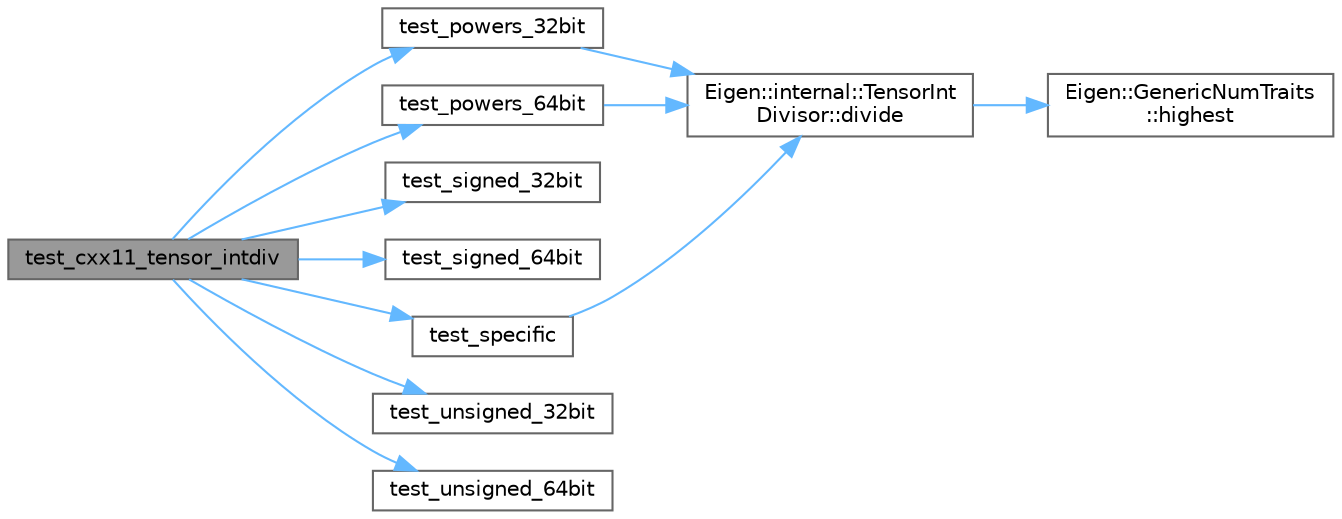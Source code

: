 digraph "test_cxx11_tensor_intdiv"
{
 // LATEX_PDF_SIZE
  bgcolor="transparent";
  edge [fontname=Helvetica,fontsize=10,labelfontname=Helvetica,labelfontsize=10];
  node [fontname=Helvetica,fontsize=10,shape=box,height=0.2,width=0.4];
  rankdir="LR";
  Node1 [id="Node000001",label="test_cxx11_tensor_intdiv",height=0.2,width=0.4,color="gray40", fillcolor="grey60", style="filled", fontcolor="black",tooltip=" "];
  Node1 -> Node2 [id="edge1_Node000001_Node000002",color="steelblue1",style="solid",tooltip=" "];
  Node2 [id="Node000002",label="test_powers_32bit",height=0.2,width=0.4,color="grey40", fillcolor="white", style="filled",URL="$cxx11__tensor__intdiv_8cpp.html#a761c5c3ecec598101abfe0c3fb975d18",tooltip=" "];
  Node2 -> Node3 [id="edge2_Node000002_Node000003",color="steelblue1",style="solid",tooltip=" "];
  Node3 [id="Node000003",label="Eigen::internal::TensorInt\lDivisor::divide",height=0.2,width=0.4,color="grey40", fillcolor="white", style="filled",URL="$struct_eigen_1_1internal_1_1_tensor_int_divisor.html#acf40e2247dd761488eec6c3871b228a4",tooltip=" "];
  Node3 -> Node4 [id="edge3_Node000003_Node000004",color="steelblue1",style="solid",tooltip=" "];
  Node4 [id="Node000004",label="Eigen::GenericNumTraits\l::highest",height=0.2,width=0.4,color="grey40", fillcolor="white", style="filled",URL="$struct_eigen_1_1_generic_num_traits.html#a65bdb77320d731419c061b91b8c4c5be",tooltip=" "];
  Node1 -> Node5 [id="edge4_Node000001_Node000005",color="steelblue1",style="solid",tooltip=" "];
  Node5 [id="Node000005",label="test_powers_64bit",height=0.2,width=0.4,color="grey40", fillcolor="white", style="filled",URL="$cxx11__tensor__intdiv_8cpp.html#a27d16648520536d46c31290abdb3e535",tooltip=" "];
  Node5 -> Node3 [id="edge5_Node000005_Node000003",color="steelblue1",style="solid",tooltip=" "];
  Node1 -> Node6 [id="edge6_Node000001_Node000006",color="steelblue1",style="solid",tooltip=" "];
  Node6 [id="Node000006",label="test_signed_32bit",height=0.2,width=0.4,color="grey40", fillcolor="white", style="filled",URL="$cxx11__tensor__intdiv_8cpp.html#a32f65b188e81b52971c6138b76b1d759",tooltip=" "];
  Node1 -> Node7 [id="edge7_Node000001_Node000007",color="steelblue1",style="solid",tooltip=" "];
  Node7 [id="Node000007",label="test_signed_64bit",height=0.2,width=0.4,color="grey40", fillcolor="white", style="filled",URL="$cxx11__tensor__intdiv_8cpp.html#ae5851e90bac8b5dd58e290d8c43a3f09",tooltip=" "];
  Node1 -> Node8 [id="edge8_Node000001_Node000008",color="steelblue1",style="solid",tooltip=" "];
  Node8 [id="Node000008",label="test_specific",height=0.2,width=0.4,color="grey40", fillcolor="white", style="filled",URL="$cxx11__tensor__intdiv_8cpp.html#a8dacd4aee566d2a727b9eb5e3b663388",tooltip=" "];
  Node8 -> Node3 [id="edge9_Node000008_Node000003",color="steelblue1",style="solid",tooltip=" "];
  Node1 -> Node9 [id="edge10_Node000001_Node000009",color="steelblue1",style="solid",tooltip=" "];
  Node9 [id="Node000009",label="test_unsigned_32bit",height=0.2,width=0.4,color="grey40", fillcolor="white", style="filled",URL="$cxx11__tensor__intdiv_8cpp.html#a7a58d6b15932e8f2e6f23cb593ad4a11",tooltip=" "];
  Node1 -> Node10 [id="edge11_Node000001_Node000010",color="steelblue1",style="solid",tooltip=" "];
  Node10 [id="Node000010",label="test_unsigned_64bit",height=0.2,width=0.4,color="grey40", fillcolor="white", style="filled",URL="$cxx11__tensor__intdiv_8cpp.html#a539304dd59d01898d6e51279667b870e",tooltip=" "];
}
